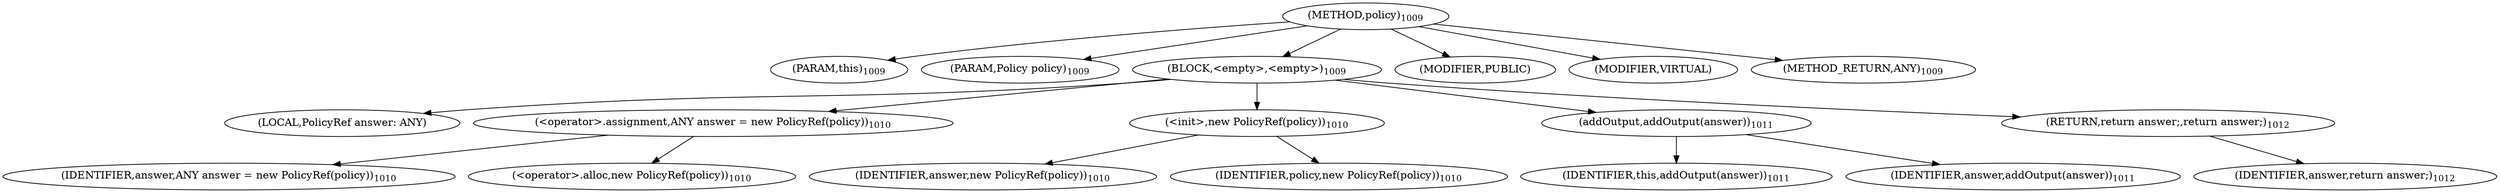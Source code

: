digraph "policy" {  
"1942" [label = <(METHOD,policy)<SUB>1009</SUB>> ]
"255" [label = <(PARAM,this)<SUB>1009</SUB>> ]
"1943" [label = <(PARAM,Policy policy)<SUB>1009</SUB>> ]
"1944" [label = <(BLOCK,&lt;empty&gt;,&lt;empty&gt;)<SUB>1009</SUB>> ]
"253" [label = <(LOCAL,PolicyRef answer: ANY)> ]
"1945" [label = <(&lt;operator&gt;.assignment,ANY answer = new PolicyRef(policy))<SUB>1010</SUB>> ]
"1946" [label = <(IDENTIFIER,answer,ANY answer = new PolicyRef(policy))<SUB>1010</SUB>> ]
"1947" [label = <(&lt;operator&gt;.alloc,new PolicyRef(policy))<SUB>1010</SUB>> ]
"1948" [label = <(&lt;init&gt;,new PolicyRef(policy))<SUB>1010</SUB>> ]
"252" [label = <(IDENTIFIER,answer,new PolicyRef(policy))<SUB>1010</SUB>> ]
"1949" [label = <(IDENTIFIER,policy,new PolicyRef(policy))<SUB>1010</SUB>> ]
"1950" [label = <(addOutput,addOutput(answer))<SUB>1011</SUB>> ]
"254" [label = <(IDENTIFIER,this,addOutput(answer))<SUB>1011</SUB>> ]
"1951" [label = <(IDENTIFIER,answer,addOutput(answer))<SUB>1011</SUB>> ]
"1952" [label = <(RETURN,return answer;,return answer;)<SUB>1012</SUB>> ]
"1953" [label = <(IDENTIFIER,answer,return answer;)<SUB>1012</SUB>> ]
"1954" [label = <(MODIFIER,PUBLIC)> ]
"1955" [label = <(MODIFIER,VIRTUAL)> ]
"1956" [label = <(METHOD_RETURN,ANY)<SUB>1009</SUB>> ]
  "1942" -> "255" 
  "1942" -> "1943" 
  "1942" -> "1944" 
  "1942" -> "1954" 
  "1942" -> "1955" 
  "1942" -> "1956" 
  "1944" -> "253" 
  "1944" -> "1945" 
  "1944" -> "1948" 
  "1944" -> "1950" 
  "1944" -> "1952" 
  "1945" -> "1946" 
  "1945" -> "1947" 
  "1948" -> "252" 
  "1948" -> "1949" 
  "1950" -> "254" 
  "1950" -> "1951" 
  "1952" -> "1953" 
}
